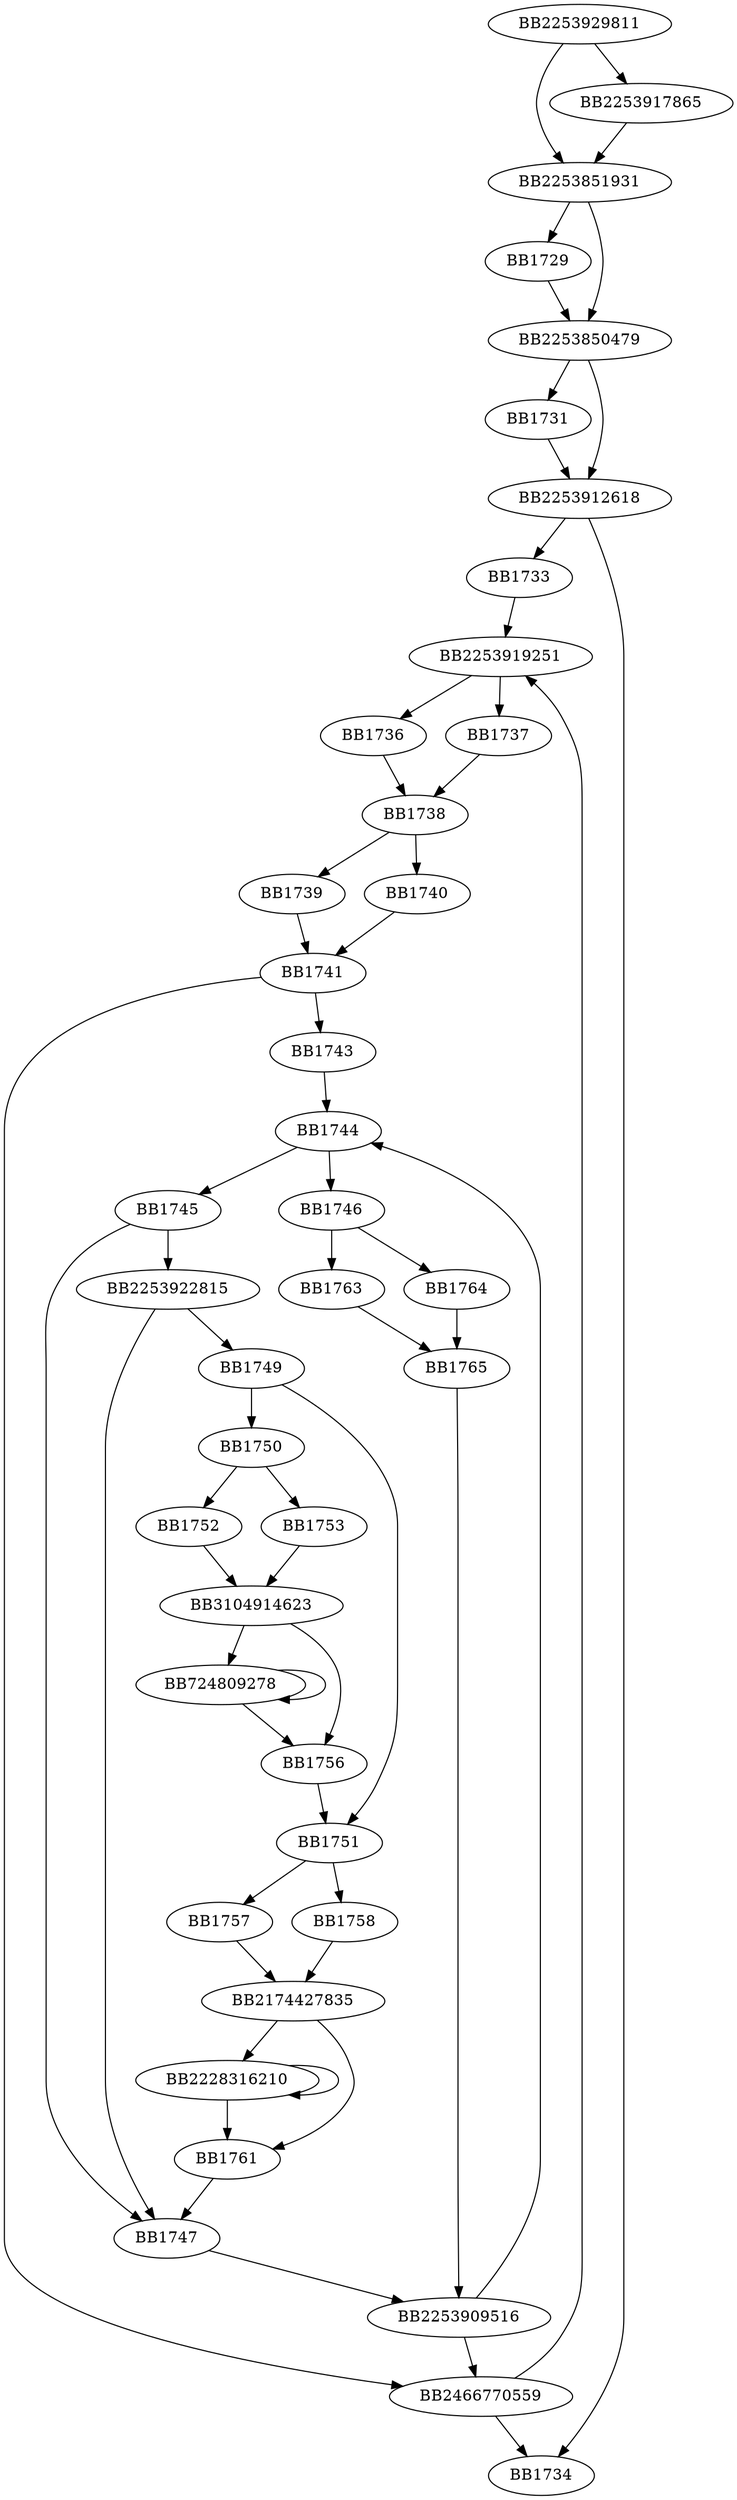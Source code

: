 digraph G{
	BB2253929811->BB2253851931;
	BB2253929811->BB2253917865;
	BB2253917865->BB2253851931;
	BB2253851931->BB1729;
	BB2253851931->BB2253850479;
	BB1729->BB2253850479;
	BB2253850479->BB1731;
	BB2253850479->BB2253912618;
	BB1731->BB2253912618;
	BB2253912618->BB1733;
	BB2253912618->BB1734;
	BB1733->BB2253919251;
	BB2253919251->BB1736;
	BB2253919251->BB1737;
	BB1736->BB1738;
	BB1737->BB1738;
	BB1738->BB1739;
	BB1738->BB1740;
	BB1739->BB1741;
	BB1740->BB1741;
	BB1741->BB2466770559;
	BB1741->BB1743;
	BB1743->BB1744;
	BB1744->BB1745;
	BB1744->BB1746;
	BB1745->BB1747;
	BB1745->BB2253922815;
	BB2253922815->BB1747;
	BB2253922815->BB1749;
	BB1749->BB1750;
	BB1749->BB1751;
	BB1750->BB1752;
	BB1750->BB1753;
	BB1752->BB3104914623;
	BB1753->BB3104914623;
	BB3104914623->BB724809278;
	BB3104914623->BB1756;
	BB724809278->BB724809278;
	BB724809278->BB1756;
	BB1756->BB1751;
	BB1751->BB1757;
	BB1751->BB1758;
	BB1757->BB2174427835;
	BB1758->BB2174427835;
	BB2174427835->BB2228316210;
	BB2174427835->BB1761;
	BB2228316210->BB2228316210;
	BB2228316210->BB1761;
	BB1761->BB1747;
	BB1747->BB2253909516;
	BB1746->BB1763;
	BB1746->BB1764;
	BB1763->BB1765;
	BB1764->BB1765;
	BB1765->BB2253909516;
	BB2253909516->BB2466770559;
	BB2253909516->BB1744;
	BB2466770559->BB1734;
	BB2466770559->BB2253919251;
}

